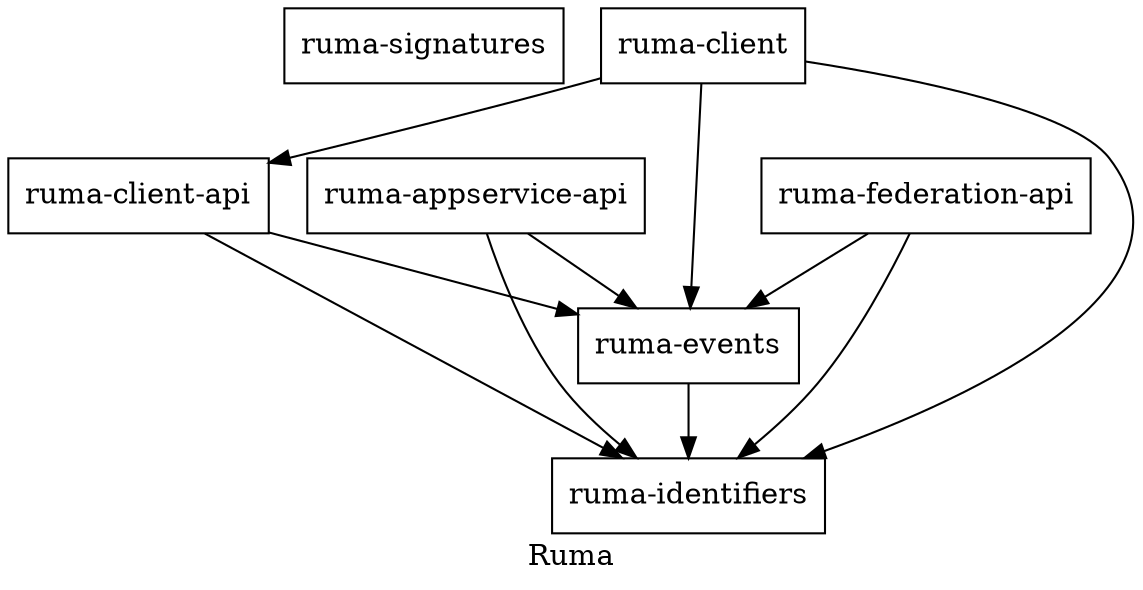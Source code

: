 digraph Ruma {
    label = "Ruma";

    node [
        shape=box
    ];

    "ruma-signatures"
    "ruma-events" -> "ruma-identifiers"
    "ruma-appservice-api" -> "ruma-identifiers"
    "ruma-appservice-api" -> "ruma-events"
    "ruma-client-api" -> "ruma-identifiers"
    "ruma-client-api" -> "ruma-events"
    "ruma-federation-api" -> "ruma-identifiers"
    "ruma-federation-api" -> "ruma-events"
    "ruma-client" -> "ruma-identifiers"
    "ruma-client" -> "ruma-events"
    "ruma-client" -> "ruma-client-api"
}

